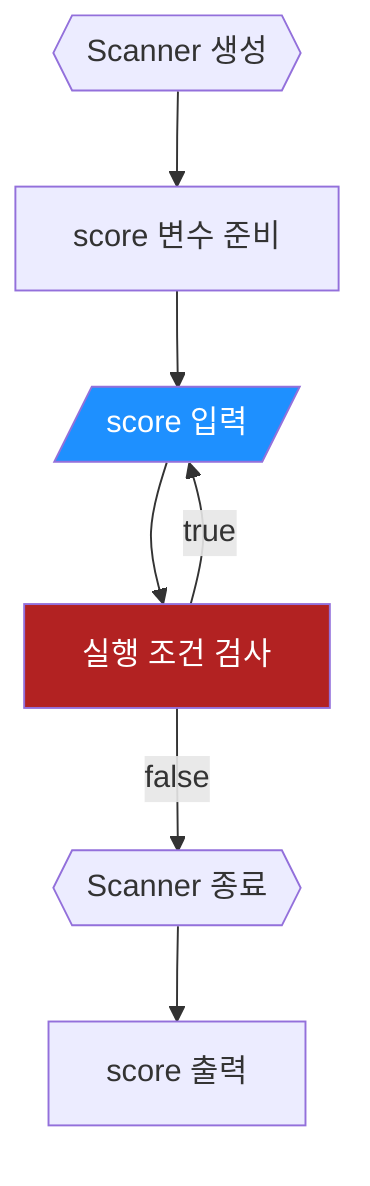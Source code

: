 graph TD
    loop{{Scanner 생성}}
    loop --> a[score 변수 준비]
    a --> c
    c[/score 입력/]
    c --> d[실행 조건 검사]
    d --> |true| c
    d --> |false| f{{Scanner 종료}}
    f --> e[score 출력] 

style c fill:dodgerblue,color:white
style d fill:firebrick,color:white